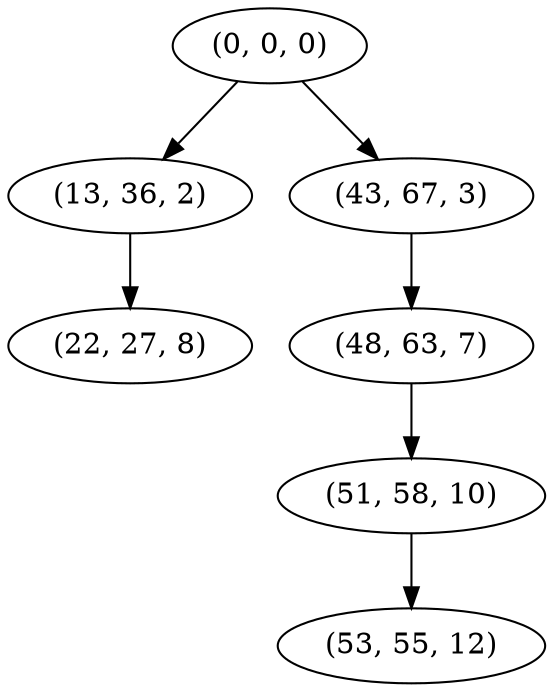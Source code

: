 digraph tree {
    "(0, 0, 0)";
    "(13, 36, 2)";
    "(22, 27, 8)";
    "(43, 67, 3)";
    "(48, 63, 7)";
    "(51, 58, 10)";
    "(53, 55, 12)";
    "(0, 0, 0)" -> "(13, 36, 2)";
    "(0, 0, 0)" -> "(43, 67, 3)";
    "(13, 36, 2)" -> "(22, 27, 8)";
    "(43, 67, 3)" -> "(48, 63, 7)";
    "(48, 63, 7)" -> "(51, 58, 10)";
    "(51, 58, 10)" -> "(53, 55, 12)";
}
